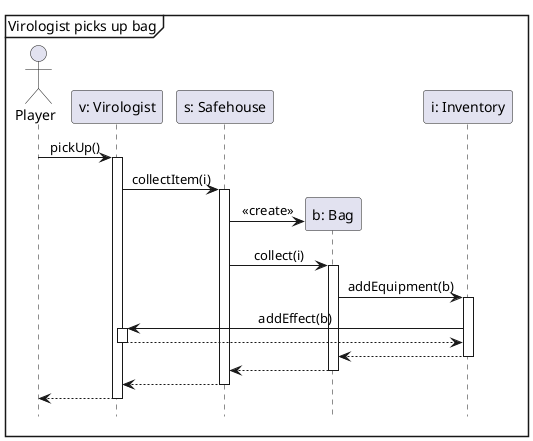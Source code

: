 @startuml
'https://plantuml.com/sequence-diagram

hide footbox
skinparam sequenceMessageAlign center

mainframe Virologist picks up bag

actor Player as p
participant "v: Virologist" as v
participant "s: Safehouse" as s
participant "b: Bag" as b
participant "i: Inventory" as i

p -> v ++ : pickUp()
    v -> s ++ : collectItem(i)
        s -> b ** : <<create>>
        s -> b ++ : collect(i)
            b -> i ++ : addEquipment(b)
                i -> v ++ : addEffect(b)
                return
            return
        return
    return
return

@enduml
